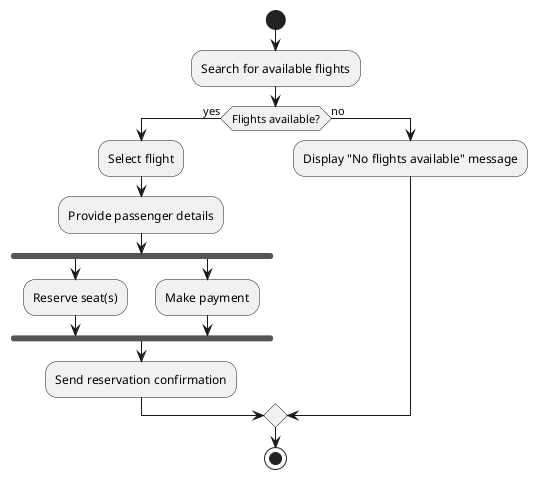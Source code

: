 @startuml activity_1
start
:Search for available flights;
if (Flights available?) then (yes)
  :Select flight;
  :Provide passenger details;
  fork
    :Reserve seat(s);
  fork again
    :Make payment;
  end fork
  :Send reservation confirmation;
else (no)
  :Display "No flights available" message;
endif
stop
@enduml
